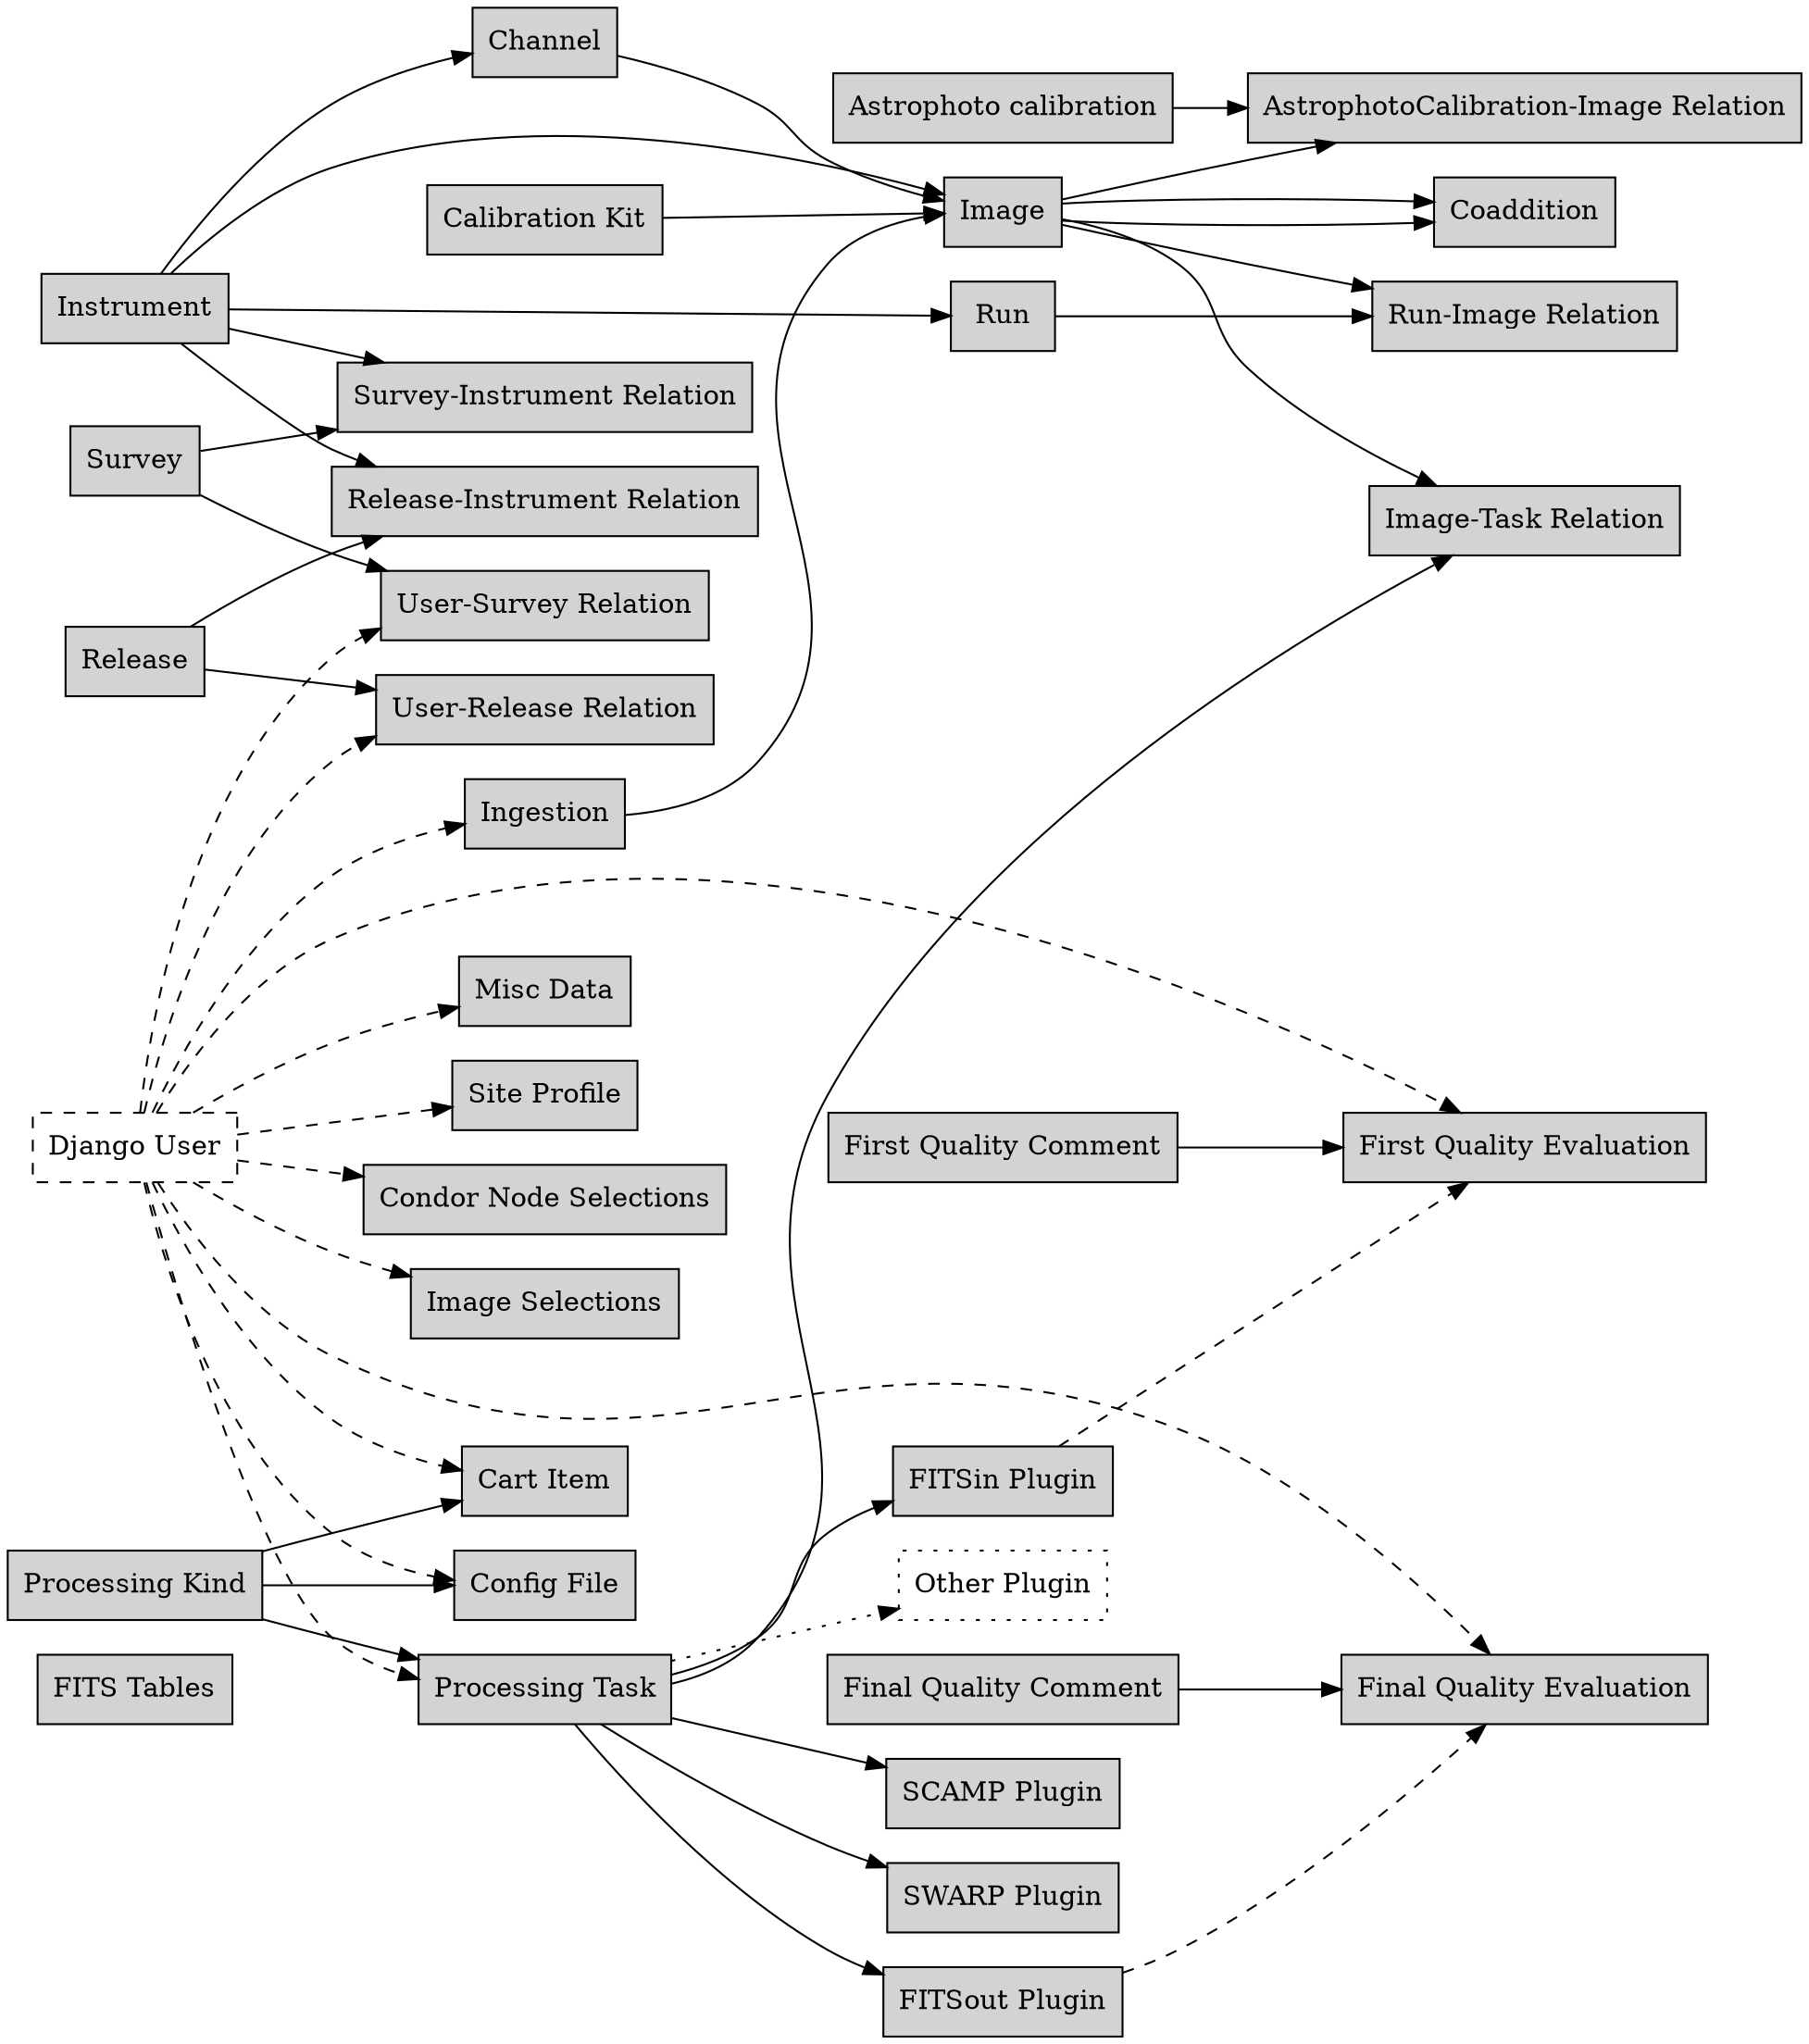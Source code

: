 /*
 * Youpi's CODASYL logical model
 *
 */
digraph codasyl { 
	rankdir = LR;
	node [shape = box, style = filled];

	/* Standalone records */
	"FITS Tables";

	/* Linked records */
	calib [label="Calibration Kit"];
	imgac [label="AstrophotoCalibration-Image Relation"];
	imgsel [label="Image Selections"];
	astro [label="Astrophoto calibration"];
	task [label="Processing Task"];
	relri [label="Run-Image Relation"];
	carti [label="Cart Item"];
	relsi [label="Survey-Instrument Relation"];
	relit [label="Image-Task Relation"];
	relrinst [label="Release-Instrument Relation"];
	relus [label="User-Survey Relation"];
	relur [label="User-Release Relation"];
	kind [label="Processing Kind"];
	plugfitsin [label="FITSin Plugin"];
	plugfitsout [label="FITSout Plugin"];
	plugscamp [label="SCAMP Plugin"];
	plugswarp [label="SWARP Plugin"];
	plugother [label="Other Plugin", style=dotted];
	user [label="Django User", style=dashed];
	miscdata [label="Misc Data"];
	configfile [label="Config File"];
	ingrading [label="First Quality Evaluation"];
	outgrading [label="Final Quality Evaluation"];
	incomment [label="First Quality Comment"];
	outcomment [label="Final Quality Comment"];
	siteprofile [label="Site Profile"];
	condornodesel [label="Condor Node Selections"];

	/* Sets */
	calib -> Image;
	Channel -> Image;
	Ingestion -> Image;
	Instrument -> Image;
	Image -> imgac;
	astro -> imgac;
	Image -> Coaddition;
	Image -> Coaddition;
	Image -> relri;
	Image -> relit;
	task -> plugfitsin;
	task -> plugfitsout;
	task -> plugscamp;
	task -> plugswarp;
	task -> plugother[style=dotted];
	Run -> relri;

	user -> carti[style=dashed];
	user -> task[style=dashed];
	user -> Ingestion[style=dashed];
	user -> imgsel[style=dashed];
	user -> miscdata[style=dashed];
	user -> configfile[style=dashed];
	user -> ingrading[style=dashed];
	user -> outgrading[style=dashed];
	user -> siteprofile[style=dashed];
	user -> condornodesel[style=dashed];
	user -> relus[style=dashed];
	user -> relur[style=dashed];
	plugfitsin -> ingrading[style=dashed];
	plugfitsout -> outgrading[style=dashed];
	
	Instrument -> Channel;
	Instrument -> Run;
	Survey -> relsi;
	Survey -> relus;
	Instrument -> relsi;
	Instrument -> relrinst;
	Release -> relur;
	Release -> relrinst;

	kind -> task;
	kind -> configfile;
	kind -> carti;

	task -> relit;

	incomment -> ingrading;
	outcomment -> outgrading;
} 
